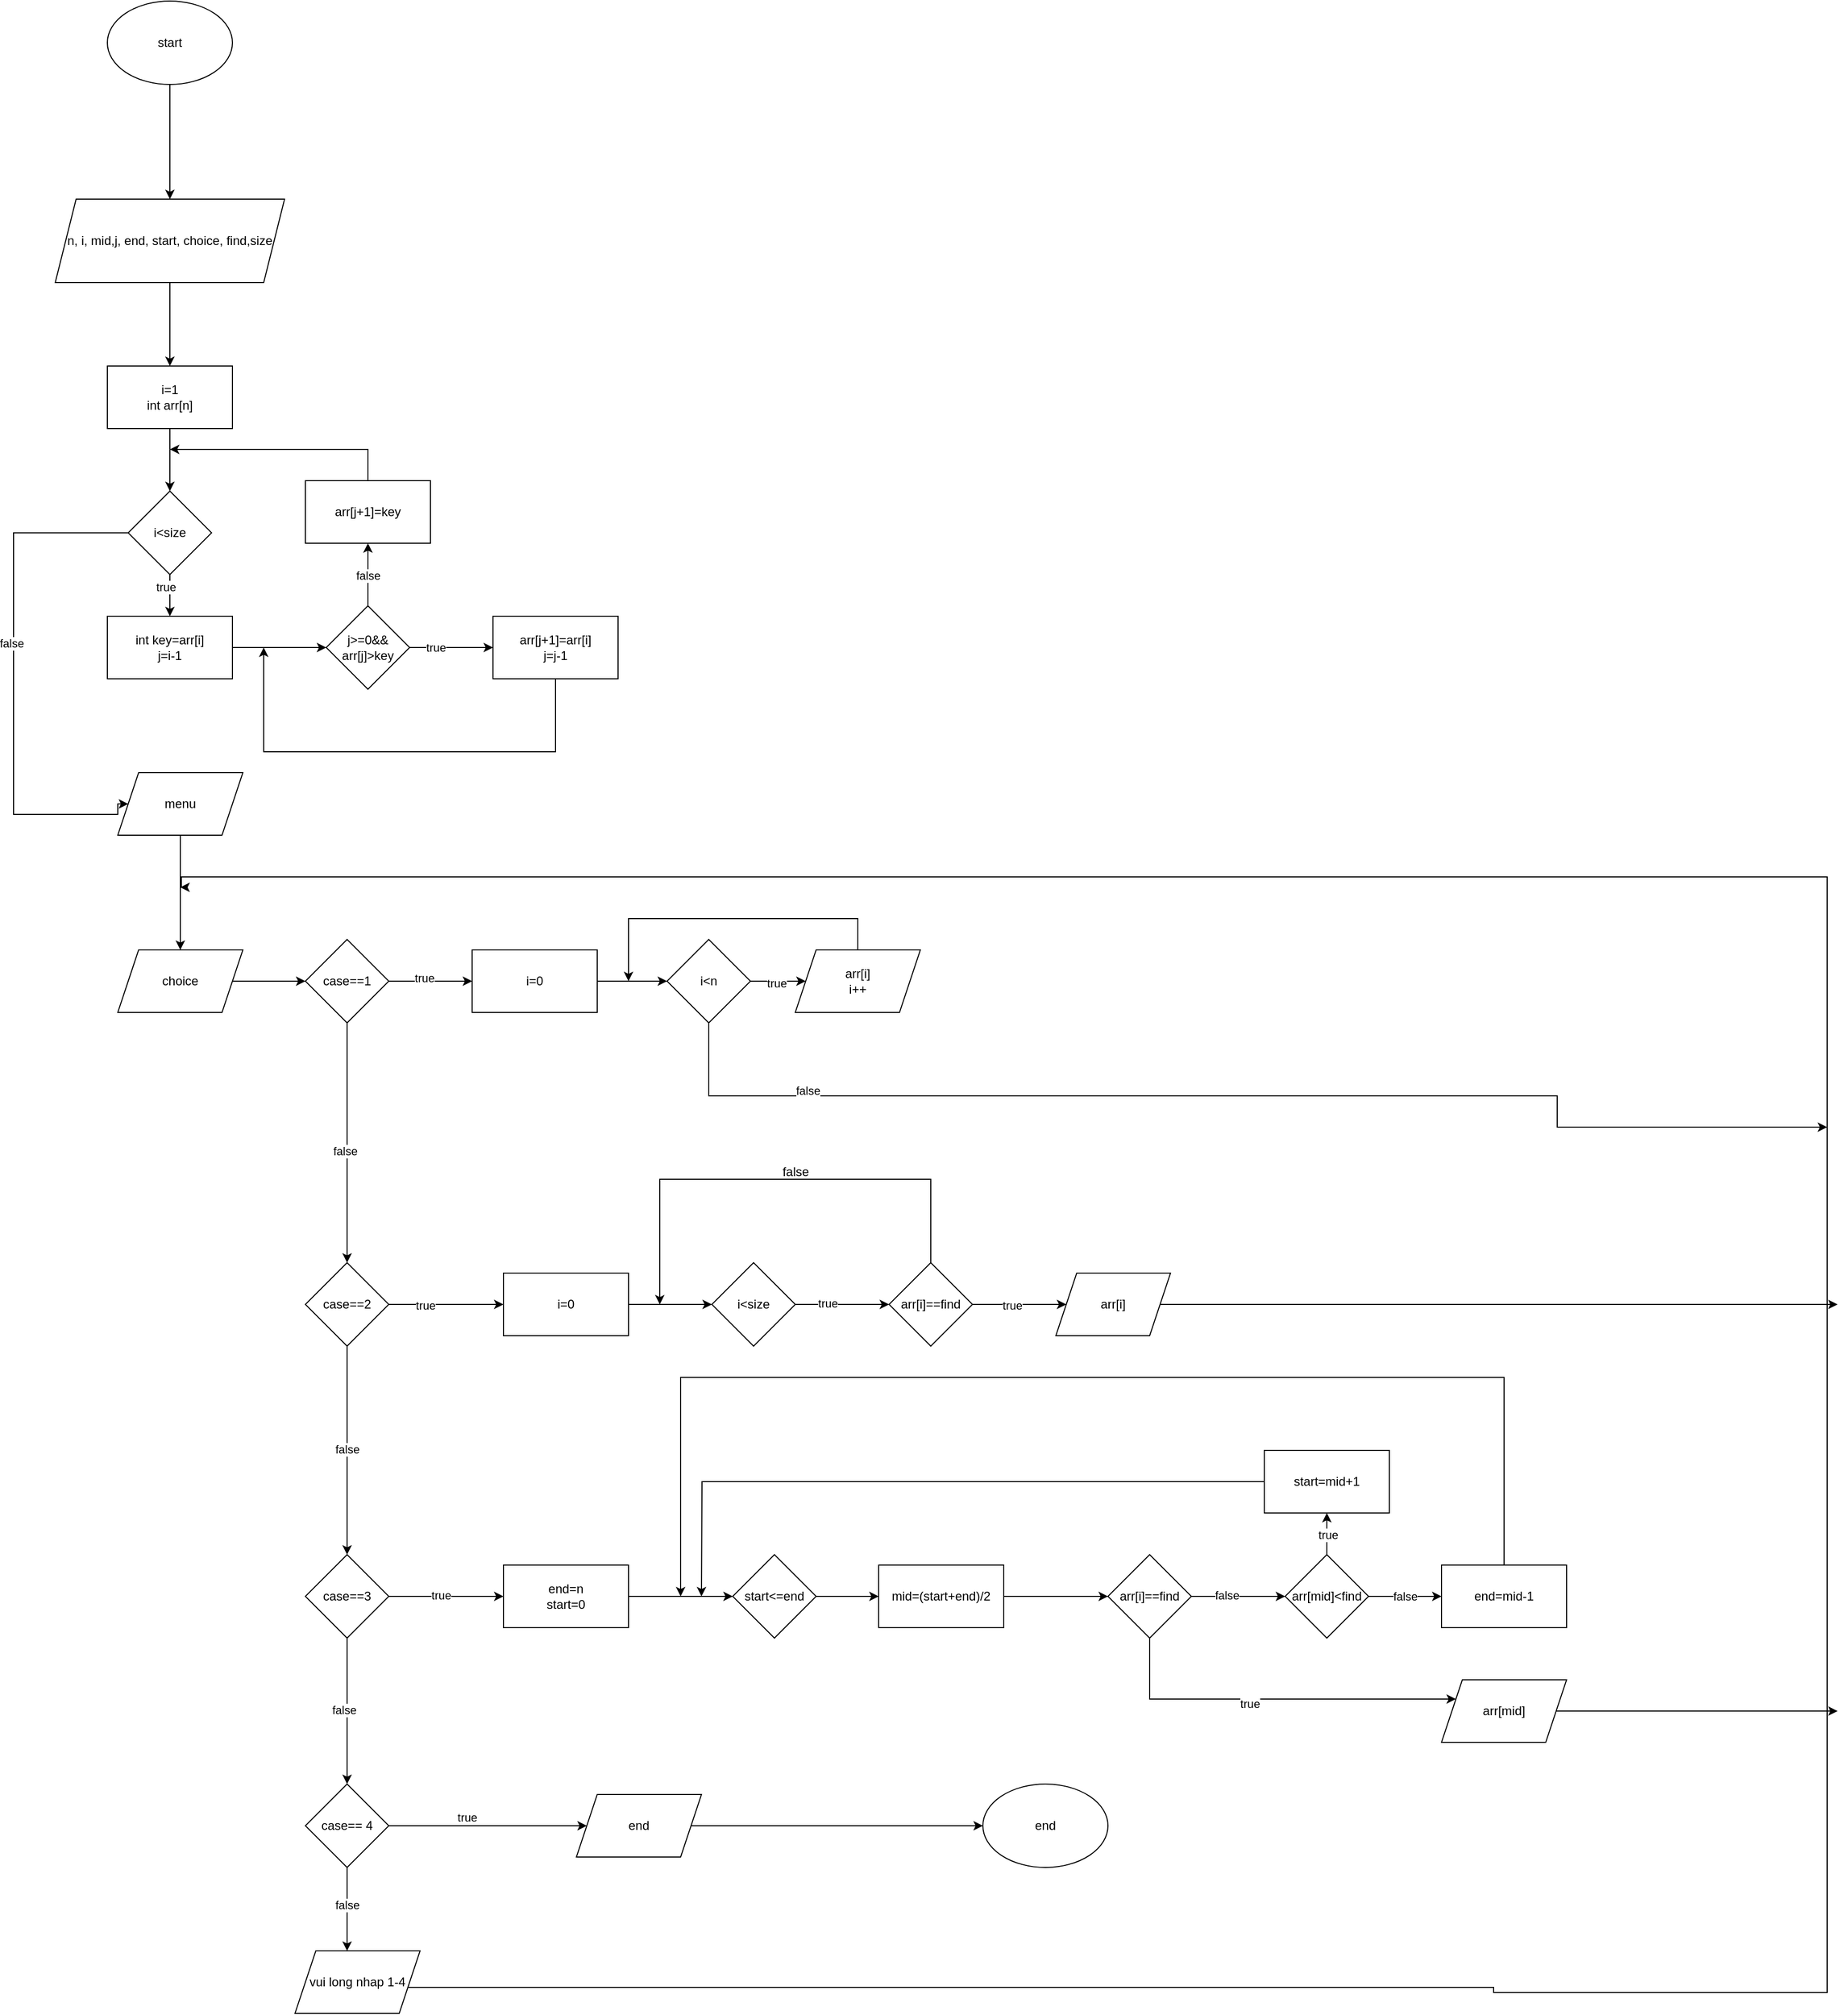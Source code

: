 <mxfile version="22.1.3" type="device">
  <diagram id="C5RBs43oDa-KdzZeNtuy" name="Page-1">
    <mxGraphModel dx="610" dy="390" grid="1" gridSize="10" guides="1" tooltips="1" connect="1" arrows="1" fold="1" page="1" pageScale="1" pageWidth="827" pageHeight="1169" math="0" shadow="0">
      <root>
        <mxCell id="WIyWlLk6GJQsqaUBKTNV-0" />
        <mxCell id="WIyWlLk6GJQsqaUBKTNV-1" parent="WIyWlLk6GJQsqaUBKTNV-0" />
        <mxCell id="2V9lee69f_yGIt7Uckw--2" style="edgeStyle=orthogonalEdgeStyle;rounded=0;orthogonalLoop=1;jettySize=auto;html=1;" edge="1" parent="WIyWlLk6GJQsqaUBKTNV-1" source="2V9lee69f_yGIt7Uckw--0" target="2V9lee69f_yGIt7Uckw--1">
          <mxGeometry relative="1" as="geometry" />
        </mxCell>
        <mxCell id="2V9lee69f_yGIt7Uckw--0" value="start" style="ellipse;whiteSpace=wrap;html=1;" vertex="1" parent="WIyWlLk6GJQsqaUBKTNV-1">
          <mxGeometry x="290" y="170" width="120" height="80" as="geometry" />
        </mxCell>
        <mxCell id="2V9lee69f_yGIt7Uckw--5" style="edgeStyle=orthogonalEdgeStyle;rounded=0;orthogonalLoop=1;jettySize=auto;html=1;entryX=0.5;entryY=0;entryDx=0;entryDy=0;" edge="1" parent="WIyWlLk6GJQsqaUBKTNV-1" source="2V9lee69f_yGIt7Uckw--1" target="2V9lee69f_yGIt7Uckw--4">
          <mxGeometry relative="1" as="geometry" />
        </mxCell>
        <mxCell id="2V9lee69f_yGIt7Uckw--1" value="n, i, mid,j, end, start, choice, find,size" style="shape=parallelogram;perimeter=parallelogramPerimeter;whiteSpace=wrap;html=1;fixedSize=1;" vertex="1" parent="WIyWlLk6GJQsqaUBKTNV-1">
          <mxGeometry x="240" y="360" width="220" height="80" as="geometry" />
        </mxCell>
        <mxCell id="2V9lee69f_yGIt7Uckw--7" value="" style="edgeStyle=orthogonalEdgeStyle;rounded=0;orthogonalLoop=1;jettySize=auto;html=1;" edge="1" parent="WIyWlLk6GJQsqaUBKTNV-1" source="2V9lee69f_yGIt7Uckw--4" target="2V9lee69f_yGIt7Uckw--6">
          <mxGeometry relative="1" as="geometry" />
        </mxCell>
        <mxCell id="2V9lee69f_yGIt7Uckw--4" value="i=1&lt;br&gt;int arr[n]" style="rounded=0;whiteSpace=wrap;html=1;" vertex="1" parent="WIyWlLk6GJQsqaUBKTNV-1">
          <mxGeometry x="290" y="520" width="120" height="60" as="geometry" />
        </mxCell>
        <mxCell id="2V9lee69f_yGIt7Uckw--9" value="" style="edgeStyle=orthogonalEdgeStyle;rounded=0;orthogonalLoop=1;jettySize=auto;html=1;" edge="1" parent="WIyWlLk6GJQsqaUBKTNV-1" source="2V9lee69f_yGIt7Uckw--6" target="2V9lee69f_yGIt7Uckw--8">
          <mxGeometry relative="1" as="geometry" />
        </mxCell>
        <mxCell id="2V9lee69f_yGIt7Uckw--12" value="true" style="edgeLabel;html=1;align=center;verticalAlign=middle;resizable=0;points=[];" vertex="1" connectable="0" parent="2V9lee69f_yGIt7Uckw--9">
          <mxGeometry x="-0.425" y="-4" relative="1" as="geometry">
            <mxPoint as="offset" />
          </mxGeometry>
        </mxCell>
        <mxCell id="2V9lee69f_yGIt7Uckw--6" value="i&amp;lt;size" style="rhombus;whiteSpace=wrap;html=1;" vertex="1" parent="WIyWlLk6GJQsqaUBKTNV-1">
          <mxGeometry x="310" y="640" width="80" height="80" as="geometry" />
        </mxCell>
        <mxCell id="2V9lee69f_yGIt7Uckw--11" value="" style="edgeStyle=orthogonalEdgeStyle;rounded=0;orthogonalLoop=1;jettySize=auto;html=1;" edge="1" parent="WIyWlLk6GJQsqaUBKTNV-1" source="2V9lee69f_yGIt7Uckw--8" target="2V9lee69f_yGIt7Uckw--10">
          <mxGeometry relative="1" as="geometry" />
        </mxCell>
        <mxCell id="2V9lee69f_yGIt7Uckw--8" value="int key=arr[i]&lt;br&gt;j=i-1" style="rounded=0;whiteSpace=wrap;html=1;" vertex="1" parent="WIyWlLk6GJQsqaUBKTNV-1">
          <mxGeometry x="290" y="760" width="120" height="60" as="geometry" />
        </mxCell>
        <mxCell id="2V9lee69f_yGIt7Uckw--14" value="" style="edgeStyle=orthogonalEdgeStyle;rounded=0;orthogonalLoop=1;jettySize=auto;html=1;" edge="1" parent="WIyWlLk6GJQsqaUBKTNV-1" source="2V9lee69f_yGIt7Uckw--10" target="2V9lee69f_yGIt7Uckw--13">
          <mxGeometry relative="1" as="geometry" />
        </mxCell>
        <mxCell id="2V9lee69f_yGIt7Uckw--15" value="true" style="edgeLabel;html=1;align=center;verticalAlign=middle;resizable=0;points=[];" vertex="1" connectable="0" parent="2V9lee69f_yGIt7Uckw--14">
          <mxGeometry x="-0.375" y="1" relative="1" as="geometry">
            <mxPoint y="1" as="offset" />
          </mxGeometry>
        </mxCell>
        <mxCell id="2V9lee69f_yGIt7Uckw--18" value="" style="edgeStyle=orthogonalEdgeStyle;rounded=0;orthogonalLoop=1;jettySize=auto;html=1;" edge="1" parent="WIyWlLk6GJQsqaUBKTNV-1" source="2V9lee69f_yGIt7Uckw--10" target="2V9lee69f_yGIt7Uckw--17">
          <mxGeometry relative="1" as="geometry" />
        </mxCell>
        <mxCell id="2V9lee69f_yGIt7Uckw--19" value="false" style="edgeLabel;html=1;align=center;verticalAlign=middle;resizable=0;points=[];" vertex="1" connectable="0" parent="2V9lee69f_yGIt7Uckw--18">
          <mxGeometry x="0.017" relative="1" as="geometry">
            <mxPoint y="1" as="offset" />
          </mxGeometry>
        </mxCell>
        <mxCell id="2V9lee69f_yGIt7Uckw--10" value="j&amp;gt;=0&amp;amp;&amp;amp;&lt;br&gt;arr[j]&amp;gt;key" style="rhombus;whiteSpace=wrap;html=1;" vertex="1" parent="WIyWlLk6GJQsqaUBKTNV-1">
          <mxGeometry x="500" y="750" width="80" height="80" as="geometry" />
        </mxCell>
        <mxCell id="2V9lee69f_yGIt7Uckw--16" style="edgeStyle=orthogonalEdgeStyle;rounded=0;orthogonalLoop=1;jettySize=auto;html=1;" edge="1" parent="WIyWlLk6GJQsqaUBKTNV-1" source="2V9lee69f_yGIt7Uckw--13">
          <mxGeometry relative="1" as="geometry">
            <mxPoint x="440" y="790" as="targetPoint" />
            <Array as="points">
              <mxPoint x="720" y="890" />
              <mxPoint x="440" y="890" />
            </Array>
          </mxGeometry>
        </mxCell>
        <mxCell id="2V9lee69f_yGIt7Uckw--13" value="arr[j+1]=arr[i]&lt;br&gt;j=j-1" style="rounded=0;whiteSpace=wrap;html=1;" vertex="1" parent="WIyWlLk6GJQsqaUBKTNV-1">
          <mxGeometry x="660" y="760" width="120" height="60" as="geometry" />
        </mxCell>
        <mxCell id="2V9lee69f_yGIt7Uckw--21" style="edgeStyle=orthogonalEdgeStyle;rounded=0;orthogonalLoop=1;jettySize=auto;html=1;" edge="1" parent="WIyWlLk6GJQsqaUBKTNV-1" source="2V9lee69f_yGIt7Uckw--17">
          <mxGeometry relative="1" as="geometry">
            <mxPoint x="350" y="600" as="targetPoint" />
            <Array as="points">
              <mxPoint x="540" y="600" />
            </Array>
          </mxGeometry>
        </mxCell>
        <mxCell id="2V9lee69f_yGIt7Uckw--17" value="arr[j+1]=key" style="rounded=0;whiteSpace=wrap;html=1;" vertex="1" parent="WIyWlLk6GJQsqaUBKTNV-1">
          <mxGeometry x="480" y="630" width="120" height="60" as="geometry" />
        </mxCell>
        <mxCell id="2V9lee69f_yGIt7Uckw--27" value="" style="edgeStyle=orthogonalEdgeStyle;rounded=0;orthogonalLoop=1;jettySize=auto;html=1;" edge="1" parent="WIyWlLk6GJQsqaUBKTNV-1" source="2V9lee69f_yGIt7Uckw--23" target="2V9lee69f_yGIt7Uckw--26">
          <mxGeometry relative="1" as="geometry" />
        </mxCell>
        <mxCell id="2V9lee69f_yGIt7Uckw--23" value="menu" style="rounded=0;whiteSpace=wrap;html=1;shape=parallelogram;perimeter=parallelogramPerimeter;fixedSize=1;" vertex="1" parent="WIyWlLk6GJQsqaUBKTNV-1">
          <mxGeometry x="300" y="910" width="120" height="60" as="geometry" />
        </mxCell>
        <mxCell id="2V9lee69f_yGIt7Uckw--24" style="edgeStyle=orthogonalEdgeStyle;rounded=0;orthogonalLoop=1;jettySize=auto;html=1;entryX=0;entryY=0.5;entryDx=0;entryDy=0;" edge="1" parent="WIyWlLk6GJQsqaUBKTNV-1" source="2V9lee69f_yGIt7Uckw--6" target="2V9lee69f_yGIt7Uckw--23">
          <mxGeometry relative="1" as="geometry">
            <Array as="points">
              <mxPoint x="200" y="680" />
              <mxPoint x="200" y="950" />
              <mxPoint x="300" y="950" />
            </Array>
          </mxGeometry>
        </mxCell>
        <mxCell id="2V9lee69f_yGIt7Uckw--25" value="false" style="edgeLabel;html=1;align=center;verticalAlign=middle;resizable=0;points=[];" vertex="1" connectable="0" parent="2V9lee69f_yGIt7Uckw--24">
          <mxGeometry x="-0.137" y="-2" relative="1" as="geometry">
            <mxPoint as="offset" />
          </mxGeometry>
        </mxCell>
        <mxCell id="2V9lee69f_yGIt7Uckw--29" value="" style="edgeStyle=orthogonalEdgeStyle;rounded=0;orthogonalLoop=1;jettySize=auto;html=1;" edge="1" parent="WIyWlLk6GJQsqaUBKTNV-1" source="2V9lee69f_yGIt7Uckw--26" target="2V9lee69f_yGIt7Uckw--28">
          <mxGeometry relative="1" as="geometry" />
        </mxCell>
        <mxCell id="2V9lee69f_yGIt7Uckw--26" value="choice" style="shape=parallelogram;perimeter=parallelogramPerimeter;whiteSpace=wrap;html=1;fixedSize=1;" vertex="1" parent="WIyWlLk6GJQsqaUBKTNV-1">
          <mxGeometry x="300" y="1080" width="120" height="60" as="geometry" />
        </mxCell>
        <mxCell id="2V9lee69f_yGIt7Uckw--31" value="" style="edgeStyle=orthogonalEdgeStyle;rounded=0;orthogonalLoop=1;jettySize=auto;html=1;" edge="1" parent="WIyWlLk6GJQsqaUBKTNV-1" source="2V9lee69f_yGIt7Uckw--28" target="2V9lee69f_yGIt7Uckw--30">
          <mxGeometry relative="1" as="geometry" />
        </mxCell>
        <mxCell id="2V9lee69f_yGIt7Uckw--32" value="false" style="edgeLabel;html=1;align=center;verticalAlign=middle;resizable=0;points=[];" vertex="1" connectable="0" parent="2V9lee69f_yGIt7Uckw--31">
          <mxGeometry x="0.067" y="-2" relative="1" as="geometry">
            <mxPoint as="offset" />
          </mxGeometry>
        </mxCell>
        <mxCell id="2V9lee69f_yGIt7Uckw--34" value="" style="edgeStyle=orthogonalEdgeStyle;rounded=0;orthogonalLoop=1;jettySize=auto;html=1;entryX=0;entryY=0.5;entryDx=0;entryDy=0;" edge="1" parent="WIyWlLk6GJQsqaUBKTNV-1" source="2V9lee69f_yGIt7Uckw--28" target="2V9lee69f_yGIt7Uckw--35">
          <mxGeometry relative="1" as="geometry">
            <mxPoint x="640" y="1110" as="targetPoint" />
          </mxGeometry>
        </mxCell>
        <mxCell id="2V9lee69f_yGIt7Uckw--36" value="true" style="edgeLabel;html=1;align=center;verticalAlign=middle;resizable=0;points=[];" vertex="1" connectable="0" parent="2V9lee69f_yGIt7Uckw--34">
          <mxGeometry x="-0.15" y="3" relative="1" as="geometry">
            <mxPoint as="offset" />
          </mxGeometry>
        </mxCell>
        <mxCell id="2V9lee69f_yGIt7Uckw--28" value="case==1" style="rhombus;whiteSpace=wrap;html=1;" vertex="1" parent="WIyWlLk6GJQsqaUBKTNV-1">
          <mxGeometry x="480" y="1070" width="80" height="80" as="geometry" />
        </mxCell>
        <mxCell id="2V9lee69f_yGIt7Uckw--50" value="" style="edgeStyle=orthogonalEdgeStyle;rounded=0;orthogonalLoop=1;jettySize=auto;html=1;" edge="1" parent="WIyWlLk6GJQsqaUBKTNV-1" source="2V9lee69f_yGIt7Uckw--30" target="2V9lee69f_yGIt7Uckw--49">
          <mxGeometry relative="1" as="geometry" />
        </mxCell>
        <mxCell id="2V9lee69f_yGIt7Uckw--51" value="true" style="edgeLabel;html=1;align=center;verticalAlign=middle;resizable=0;points=[];" vertex="1" connectable="0" parent="2V9lee69f_yGIt7Uckw--50">
          <mxGeometry x="-0.375" y="-1" relative="1" as="geometry">
            <mxPoint as="offset" />
          </mxGeometry>
        </mxCell>
        <mxCell id="2V9lee69f_yGIt7Uckw--63" style="edgeStyle=orthogonalEdgeStyle;rounded=0;orthogonalLoop=1;jettySize=auto;html=1;" edge="1" parent="WIyWlLk6GJQsqaUBKTNV-1" source="2V9lee69f_yGIt7Uckw--30" target="2V9lee69f_yGIt7Uckw--62">
          <mxGeometry relative="1" as="geometry" />
        </mxCell>
        <mxCell id="2V9lee69f_yGIt7Uckw--93" value="false" style="edgeLabel;html=1;align=center;verticalAlign=middle;resizable=0;points=[];" vertex="1" connectable="0" parent="2V9lee69f_yGIt7Uckw--63">
          <mxGeometry x="-0.005" relative="1" as="geometry">
            <mxPoint y="-1" as="offset" />
          </mxGeometry>
        </mxCell>
        <mxCell id="2V9lee69f_yGIt7Uckw--30" value="case==2" style="rhombus;whiteSpace=wrap;html=1;" vertex="1" parent="WIyWlLk6GJQsqaUBKTNV-1">
          <mxGeometry x="480" y="1380" width="80" height="80" as="geometry" />
        </mxCell>
        <mxCell id="2V9lee69f_yGIt7Uckw--45" value="" style="edgeStyle=orthogonalEdgeStyle;rounded=0;orthogonalLoop=1;jettySize=auto;html=1;" edge="1" parent="WIyWlLk6GJQsqaUBKTNV-1" source="2V9lee69f_yGIt7Uckw--35" target="2V9lee69f_yGIt7Uckw--42">
          <mxGeometry relative="1" as="geometry" />
        </mxCell>
        <mxCell id="2V9lee69f_yGIt7Uckw--35" value="i=0" style="rounded=0;whiteSpace=wrap;html=1;" vertex="1" parent="WIyWlLk6GJQsqaUBKTNV-1">
          <mxGeometry x="640" y="1080" width="120" height="60" as="geometry" />
        </mxCell>
        <mxCell id="2V9lee69f_yGIt7Uckw--37" value="arr[i]&lt;br&gt;i++" style="shape=parallelogram;perimeter=parallelogramPerimeter;whiteSpace=wrap;html=1;fixedSize=1;" vertex="1" parent="WIyWlLk6GJQsqaUBKTNV-1">
          <mxGeometry x="950" y="1080" width="120" height="60" as="geometry" />
        </mxCell>
        <mxCell id="2V9lee69f_yGIt7Uckw--43" value="" style="edgeStyle=orthogonalEdgeStyle;rounded=0;orthogonalLoop=1;jettySize=auto;html=1;" edge="1" parent="WIyWlLk6GJQsqaUBKTNV-1" source="2V9lee69f_yGIt7Uckw--42" target="2V9lee69f_yGIt7Uckw--37">
          <mxGeometry relative="1" as="geometry" />
        </mxCell>
        <mxCell id="2V9lee69f_yGIt7Uckw--44" value="true" style="edgeLabel;html=1;align=center;verticalAlign=middle;resizable=0;points=[];" vertex="1" connectable="0" parent="2V9lee69f_yGIt7Uckw--43">
          <mxGeometry x="-0.057" y="-1" relative="1" as="geometry">
            <mxPoint y="1" as="offset" />
          </mxGeometry>
        </mxCell>
        <mxCell id="2V9lee69f_yGIt7Uckw--91" style="edgeStyle=orthogonalEdgeStyle;rounded=0;orthogonalLoop=1;jettySize=auto;html=1;" edge="1" parent="WIyWlLk6GJQsqaUBKTNV-1" source="2V9lee69f_yGIt7Uckw--42">
          <mxGeometry relative="1" as="geometry">
            <mxPoint x="1940" y="1250" as="targetPoint" />
            <Array as="points">
              <mxPoint x="867" y="1220" />
              <mxPoint x="1681" y="1220" />
            </Array>
          </mxGeometry>
        </mxCell>
        <mxCell id="2V9lee69f_yGIt7Uckw--92" value="false" style="edgeLabel;html=1;align=center;verticalAlign=middle;resizable=0;points=[];" vertex="1" connectable="0" parent="2V9lee69f_yGIt7Uckw--91">
          <mxGeometry x="-0.72" y="5" relative="1" as="geometry">
            <mxPoint x="1" as="offset" />
          </mxGeometry>
        </mxCell>
        <mxCell id="2V9lee69f_yGIt7Uckw--42" value="i&amp;lt;n" style="rhombus;whiteSpace=wrap;html=1;" vertex="1" parent="WIyWlLk6GJQsqaUBKTNV-1">
          <mxGeometry x="827" y="1070" width="80" height="80" as="geometry" />
        </mxCell>
        <mxCell id="2V9lee69f_yGIt7Uckw--48" value="" style="endArrow=classic;html=1;rounded=0;exitX=0.5;exitY=0;exitDx=0;exitDy=0;" edge="1" parent="WIyWlLk6GJQsqaUBKTNV-1">
          <mxGeometry width="50" height="50" relative="1" as="geometry">
            <mxPoint x="1010" y="1080" as="sourcePoint" />
            <mxPoint x="790" y="1110" as="targetPoint" />
            <Array as="points">
              <mxPoint x="1010" y="1050" />
              <mxPoint x="790" y="1050" />
            </Array>
          </mxGeometry>
        </mxCell>
        <mxCell id="2V9lee69f_yGIt7Uckw--53" value="" style="edgeStyle=orthogonalEdgeStyle;rounded=0;orthogonalLoop=1;jettySize=auto;html=1;" edge="1" parent="WIyWlLk6GJQsqaUBKTNV-1" source="2V9lee69f_yGIt7Uckw--49" target="2V9lee69f_yGIt7Uckw--52">
          <mxGeometry relative="1" as="geometry" />
        </mxCell>
        <mxCell id="2V9lee69f_yGIt7Uckw--49" value="i=0" style="rounded=0;whiteSpace=wrap;html=1;" vertex="1" parent="WIyWlLk6GJQsqaUBKTNV-1">
          <mxGeometry x="670" y="1390" width="120" height="60" as="geometry" />
        </mxCell>
        <mxCell id="2V9lee69f_yGIt7Uckw--55" value="" style="edgeStyle=orthogonalEdgeStyle;rounded=0;orthogonalLoop=1;jettySize=auto;html=1;" edge="1" parent="WIyWlLk6GJQsqaUBKTNV-1" source="2V9lee69f_yGIt7Uckw--52" target="2V9lee69f_yGIt7Uckw--54">
          <mxGeometry relative="1" as="geometry" />
        </mxCell>
        <mxCell id="2V9lee69f_yGIt7Uckw--56" value="true" style="edgeLabel;html=1;align=center;verticalAlign=middle;resizable=0;points=[];" vertex="1" connectable="0" parent="2V9lee69f_yGIt7Uckw--55">
          <mxGeometry x="-0.311" y="2" relative="1" as="geometry">
            <mxPoint y="1" as="offset" />
          </mxGeometry>
        </mxCell>
        <mxCell id="2V9lee69f_yGIt7Uckw--52" value="i&amp;lt;size" style="rhombus;whiteSpace=wrap;html=1;" vertex="1" parent="WIyWlLk6GJQsqaUBKTNV-1">
          <mxGeometry x="870" y="1380" width="80" height="80" as="geometry" />
        </mxCell>
        <mxCell id="2V9lee69f_yGIt7Uckw--58" value="" style="edgeStyle=orthogonalEdgeStyle;rounded=0;orthogonalLoop=1;jettySize=auto;html=1;" edge="1" parent="WIyWlLk6GJQsqaUBKTNV-1" source="2V9lee69f_yGIt7Uckw--54" target="2V9lee69f_yGIt7Uckw--57">
          <mxGeometry relative="1" as="geometry" />
        </mxCell>
        <mxCell id="2V9lee69f_yGIt7Uckw--59" value="true" style="edgeLabel;html=1;align=center;verticalAlign=middle;resizable=0;points=[];" vertex="1" connectable="0" parent="2V9lee69f_yGIt7Uckw--58">
          <mxGeometry x="-0.167" relative="1" as="geometry">
            <mxPoint y="1" as="offset" />
          </mxGeometry>
        </mxCell>
        <mxCell id="2V9lee69f_yGIt7Uckw--60" style="edgeStyle=orthogonalEdgeStyle;rounded=0;orthogonalLoop=1;jettySize=auto;html=1;" edge="1" parent="WIyWlLk6GJQsqaUBKTNV-1" source="2V9lee69f_yGIt7Uckw--54">
          <mxGeometry relative="1" as="geometry">
            <mxPoint x="820" y="1420" as="targetPoint" />
            <Array as="points">
              <mxPoint x="1080" y="1300" />
              <mxPoint x="820" y="1300" />
            </Array>
          </mxGeometry>
        </mxCell>
        <mxCell id="2V9lee69f_yGIt7Uckw--54" value="arr[i]==find" style="rhombus;whiteSpace=wrap;html=1;" vertex="1" parent="WIyWlLk6GJQsqaUBKTNV-1">
          <mxGeometry x="1040" y="1380" width="80" height="80" as="geometry" />
        </mxCell>
        <mxCell id="2V9lee69f_yGIt7Uckw--90" style="edgeStyle=orthogonalEdgeStyle;rounded=0;orthogonalLoop=1;jettySize=auto;html=1;" edge="1" parent="WIyWlLk6GJQsqaUBKTNV-1" source="2V9lee69f_yGIt7Uckw--57">
          <mxGeometry relative="1" as="geometry">
            <mxPoint x="1950" y="1420" as="targetPoint" />
          </mxGeometry>
        </mxCell>
        <mxCell id="2V9lee69f_yGIt7Uckw--57" value="arr[i]" style="shape=parallelogram;perimeter=parallelogramPerimeter;whiteSpace=wrap;html=1;fixedSize=1;" vertex="1" parent="WIyWlLk6GJQsqaUBKTNV-1">
          <mxGeometry x="1200" y="1390" width="110" height="60" as="geometry" />
        </mxCell>
        <mxCell id="2V9lee69f_yGIt7Uckw--65" value="" style="edgeStyle=orthogonalEdgeStyle;rounded=0;orthogonalLoop=1;jettySize=auto;html=1;" edge="1" parent="WIyWlLk6GJQsqaUBKTNV-1" source="2V9lee69f_yGIt7Uckw--62" target="2V9lee69f_yGIt7Uckw--64">
          <mxGeometry relative="1" as="geometry" />
        </mxCell>
        <mxCell id="2V9lee69f_yGIt7Uckw--95" value="true" style="edgeLabel;html=1;align=center;verticalAlign=middle;resizable=0;points=[];" vertex="1" connectable="0" parent="2V9lee69f_yGIt7Uckw--65">
          <mxGeometry x="-0.091" relative="1" as="geometry">
            <mxPoint y="-1" as="offset" />
          </mxGeometry>
        </mxCell>
        <mxCell id="2V9lee69f_yGIt7Uckw--87" value="" style="edgeStyle=orthogonalEdgeStyle;rounded=0;orthogonalLoop=1;jettySize=auto;html=1;" edge="1" parent="WIyWlLk6GJQsqaUBKTNV-1" source="2V9lee69f_yGIt7Uckw--62" target="2V9lee69f_yGIt7Uckw--86">
          <mxGeometry relative="1" as="geometry" />
        </mxCell>
        <mxCell id="2V9lee69f_yGIt7Uckw--94" value="false" style="edgeLabel;html=1;align=center;verticalAlign=middle;resizable=0;points=[];" vertex="1" connectable="0" parent="2V9lee69f_yGIt7Uckw--87">
          <mxGeometry x="-0.007" y="-2" relative="1" as="geometry">
            <mxPoint x="-1" y="-1" as="offset" />
          </mxGeometry>
        </mxCell>
        <mxCell id="2V9lee69f_yGIt7Uckw--62" value="case==3" style="rhombus;whiteSpace=wrap;html=1;" vertex="1" parent="WIyWlLk6GJQsqaUBKTNV-1">
          <mxGeometry x="480" y="1660" width="80" height="80" as="geometry" />
        </mxCell>
        <mxCell id="2V9lee69f_yGIt7Uckw--66" style="edgeStyle=orthogonalEdgeStyle;rounded=0;orthogonalLoop=1;jettySize=auto;html=1;" edge="1" parent="WIyWlLk6GJQsqaUBKTNV-1" source="2V9lee69f_yGIt7Uckw--64" target="2V9lee69f_yGIt7Uckw--67">
          <mxGeometry relative="1" as="geometry">
            <mxPoint x="940" y="1700" as="targetPoint" />
          </mxGeometry>
        </mxCell>
        <mxCell id="2V9lee69f_yGIt7Uckw--64" value="end=n&lt;br&gt;start=0" style="rounded=0;whiteSpace=wrap;html=1;" vertex="1" parent="WIyWlLk6GJQsqaUBKTNV-1">
          <mxGeometry x="670" y="1670" width="120" height="60" as="geometry" />
        </mxCell>
        <mxCell id="2V9lee69f_yGIt7Uckw--69" value="" style="edgeStyle=orthogonalEdgeStyle;rounded=0;orthogonalLoop=1;jettySize=auto;html=1;" edge="1" parent="WIyWlLk6GJQsqaUBKTNV-1" source="2V9lee69f_yGIt7Uckw--67" target="2V9lee69f_yGIt7Uckw--68">
          <mxGeometry relative="1" as="geometry" />
        </mxCell>
        <mxCell id="2V9lee69f_yGIt7Uckw--67" value="start&amp;lt;=end" style="rhombus;whiteSpace=wrap;html=1;" vertex="1" parent="WIyWlLk6GJQsqaUBKTNV-1">
          <mxGeometry x="890" y="1660" width="80" height="80" as="geometry" />
        </mxCell>
        <mxCell id="2V9lee69f_yGIt7Uckw--71" value="" style="edgeStyle=orthogonalEdgeStyle;rounded=0;orthogonalLoop=1;jettySize=auto;html=1;" edge="1" parent="WIyWlLk6GJQsqaUBKTNV-1" source="2V9lee69f_yGIt7Uckw--68" target="2V9lee69f_yGIt7Uckw--70">
          <mxGeometry relative="1" as="geometry" />
        </mxCell>
        <mxCell id="2V9lee69f_yGIt7Uckw--68" value="mid=(start+end)/2" style="rounded=0;whiteSpace=wrap;html=1;" vertex="1" parent="WIyWlLk6GJQsqaUBKTNV-1">
          <mxGeometry x="1030" y="1670" width="120" height="60" as="geometry" />
        </mxCell>
        <mxCell id="2V9lee69f_yGIt7Uckw--74" value="" style="edgeStyle=orthogonalEdgeStyle;rounded=0;orthogonalLoop=1;jettySize=auto;html=1;" edge="1" parent="WIyWlLk6GJQsqaUBKTNV-1" source="2V9lee69f_yGIt7Uckw--70" target="2V9lee69f_yGIt7Uckw--73">
          <mxGeometry relative="1" as="geometry" />
        </mxCell>
        <mxCell id="2V9lee69f_yGIt7Uckw--82" value="false" style="edgeLabel;html=1;align=center;verticalAlign=middle;resizable=0;points=[];" vertex="1" connectable="0" parent="2V9lee69f_yGIt7Uckw--74">
          <mxGeometry x="-0.278" y="1" relative="1" as="geometry">
            <mxPoint x="1" as="offset" />
          </mxGeometry>
        </mxCell>
        <mxCell id="2V9lee69f_yGIt7Uckw--84" style="edgeStyle=orthogonalEdgeStyle;rounded=0;orthogonalLoop=1;jettySize=auto;html=1;entryX=0;entryY=0.25;entryDx=0;entryDy=0;" edge="1" parent="WIyWlLk6GJQsqaUBKTNV-1">
          <mxGeometry relative="1" as="geometry">
            <mxPoint x="1290" y="1740" as="sourcePoint" />
            <mxPoint x="1583.846" y="1798.462" as="targetPoint" />
            <Array as="points">
              <mxPoint x="1290" y="1799" />
            </Array>
          </mxGeometry>
        </mxCell>
        <mxCell id="2V9lee69f_yGIt7Uckw--85" value="true" style="edgeLabel;html=1;align=center;verticalAlign=middle;resizable=0;points=[];" vertex="1" connectable="0" parent="2V9lee69f_yGIt7Uckw--84">
          <mxGeometry x="-0.126" y="-4" relative="1" as="geometry">
            <mxPoint as="offset" />
          </mxGeometry>
        </mxCell>
        <mxCell id="2V9lee69f_yGIt7Uckw--70" value="arr[i]==find" style="rhombus;whiteSpace=wrap;html=1;rounded=0;" vertex="1" parent="WIyWlLk6GJQsqaUBKTNV-1">
          <mxGeometry x="1250" y="1660" width="80" height="80" as="geometry" />
        </mxCell>
        <mxCell id="2V9lee69f_yGIt7Uckw--72" value="false" style="text;html=1;align=center;verticalAlign=middle;resizable=0;points=[];autosize=1;strokeColor=none;fillColor=none;" vertex="1" parent="WIyWlLk6GJQsqaUBKTNV-1">
          <mxGeometry x="925" y="1278" width="50" height="30" as="geometry" />
        </mxCell>
        <mxCell id="2V9lee69f_yGIt7Uckw--76" value="" style="edgeStyle=orthogonalEdgeStyle;rounded=0;orthogonalLoop=1;jettySize=auto;html=1;" edge="1" parent="WIyWlLk6GJQsqaUBKTNV-1" source="2V9lee69f_yGIt7Uckw--73" target="2V9lee69f_yGIt7Uckw--75">
          <mxGeometry relative="1" as="geometry" />
        </mxCell>
        <mxCell id="2V9lee69f_yGIt7Uckw--77" value="true" style="edgeLabel;html=1;align=center;verticalAlign=middle;resizable=0;points=[];" vertex="1" connectable="0" parent="2V9lee69f_yGIt7Uckw--76">
          <mxGeometry x="0.025" relative="1" as="geometry">
            <mxPoint x="1" y="1" as="offset" />
          </mxGeometry>
        </mxCell>
        <mxCell id="2V9lee69f_yGIt7Uckw--79" value="false" style="edgeStyle=orthogonalEdgeStyle;rounded=0;orthogonalLoop=1;jettySize=auto;html=1;" edge="1" parent="WIyWlLk6GJQsqaUBKTNV-1" source="2V9lee69f_yGIt7Uckw--73" target="2V9lee69f_yGIt7Uckw--78">
          <mxGeometry relative="1" as="geometry" />
        </mxCell>
        <mxCell id="2V9lee69f_yGIt7Uckw--73" value="arr[mid]&amp;lt;find" style="rhombus;whiteSpace=wrap;html=1;" vertex="1" parent="WIyWlLk6GJQsqaUBKTNV-1">
          <mxGeometry x="1420" y="1660" width="80" height="80" as="geometry" />
        </mxCell>
        <mxCell id="2V9lee69f_yGIt7Uckw--81" style="edgeStyle=orthogonalEdgeStyle;rounded=0;orthogonalLoop=1;jettySize=auto;html=1;" edge="1" parent="WIyWlLk6GJQsqaUBKTNV-1" source="2V9lee69f_yGIt7Uckw--75">
          <mxGeometry relative="1" as="geometry">
            <mxPoint x="860" y="1700" as="targetPoint" />
          </mxGeometry>
        </mxCell>
        <mxCell id="2V9lee69f_yGIt7Uckw--75" value="start=mid+1" style="rounded=0;whiteSpace=wrap;html=1;" vertex="1" parent="WIyWlLk6GJQsqaUBKTNV-1">
          <mxGeometry x="1400" y="1560" width="120" height="60" as="geometry" />
        </mxCell>
        <mxCell id="2V9lee69f_yGIt7Uckw--80" style="edgeStyle=orthogonalEdgeStyle;rounded=0;orthogonalLoop=1;jettySize=auto;html=1;" edge="1" parent="WIyWlLk6GJQsqaUBKTNV-1" source="2V9lee69f_yGIt7Uckw--78">
          <mxGeometry relative="1" as="geometry">
            <mxPoint x="840" y="1700" as="targetPoint" />
            <Array as="points">
              <mxPoint x="1630" y="1490" />
              <mxPoint x="840" y="1490" />
            </Array>
          </mxGeometry>
        </mxCell>
        <mxCell id="2V9lee69f_yGIt7Uckw--78" value="end=mid-1" style="rounded=0;whiteSpace=wrap;html=1;" vertex="1" parent="WIyWlLk6GJQsqaUBKTNV-1">
          <mxGeometry x="1570" y="1670" width="120" height="60" as="geometry" />
        </mxCell>
        <mxCell id="2V9lee69f_yGIt7Uckw--89" style="edgeStyle=orthogonalEdgeStyle;rounded=0;orthogonalLoop=1;jettySize=auto;html=1;exitX=1;exitY=0.5;exitDx=0;exitDy=0;" edge="1" parent="WIyWlLk6GJQsqaUBKTNV-1" source="2V9lee69f_yGIt7Uckw--83">
          <mxGeometry relative="1" as="geometry">
            <mxPoint x="360" y="1020" as="targetPoint" />
            <Array as="points">
              <mxPoint x="1940" y="1810" />
              <mxPoint x="1940" y="1010" />
              <mxPoint x="361" y="1010" />
            </Array>
          </mxGeometry>
        </mxCell>
        <mxCell id="2V9lee69f_yGIt7Uckw--83" value="arr[mid]" style="shape=parallelogram;perimeter=parallelogramPerimeter;whiteSpace=wrap;html=1;fixedSize=1;" vertex="1" parent="WIyWlLk6GJQsqaUBKTNV-1">
          <mxGeometry x="1570" y="1780" width="120" height="60" as="geometry" />
        </mxCell>
        <mxCell id="2V9lee69f_yGIt7Uckw--98" style="edgeStyle=orthogonalEdgeStyle;rounded=0;orthogonalLoop=1;jettySize=auto;html=1;entryX=0;entryY=0.5;entryDx=0;entryDy=0;" edge="1" parent="WIyWlLk6GJQsqaUBKTNV-1" source="2V9lee69f_yGIt7Uckw--86" target="2V9lee69f_yGIt7Uckw--96">
          <mxGeometry relative="1" as="geometry" />
        </mxCell>
        <mxCell id="2V9lee69f_yGIt7Uckw--106" value="true" style="edgeLabel;html=1;align=center;verticalAlign=middle;resizable=0;points=[];" vertex="1" connectable="0" parent="2V9lee69f_yGIt7Uckw--98">
          <mxGeometry x="-0.21" y="8" relative="1" as="geometry">
            <mxPoint as="offset" />
          </mxGeometry>
        </mxCell>
        <mxCell id="2V9lee69f_yGIt7Uckw--101" value="" style="edgeStyle=orthogonalEdgeStyle;rounded=0;orthogonalLoop=1;jettySize=auto;html=1;" edge="1" parent="WIyWlLk6GJQsqaUBKTNV-1" source="2V9lee69f_yGIt7Uckw--86">
          <mxGeometry relative="1" as="geometry">
            <mxPoint x="520" y="2040" as="targetPoint" />
          </mxGeometry>
        </mxCell>
        <mxCell id="2V9lee69f_yGIt7Uckw--107" value="false" style="edgeLabel;html=1;align=center;verticalAlign=middle;resizable=0;points=[];" vertex="1" connectable="0" parent="2V9lee69f_yGIt7Uckw--101">
          <mxGeometry x="-0.075" relative="1" as="geometry">
            <mxPoint y="-1" as="offset" />
          </mxGeometry>
        </mxCell>
        <mxCell id="2V9lee69f_yGIt7Uckw--86" value="case== 4" style="rhombus;whiteSpace=wrap;html=1;" vertex="1" parent="WIyWlLk6GJQsqaUBKTNV-1">
          <mxGeometry x="480" y="1880" width="80" height="80" as="geometry" />
        </mxCell>
        <mxCell id="2V9lee69f_yGIt7Uckw--99" style="edgeStyle=orthogonalEdgeStyle;rounded=0;orthogonalLoop=1;jettySize=auto;html=1;" edge="1" parent="WIyWlLk6GJQsqaUBKTNV-1" source="2V9lee69f_yGIt7Uckw--96" target="2V9lee69f_yGIt7Uckw--97">
          <mxGeometry relative="1" as="geometry" />
        </mxCell>
        <mxCell id="2V9lee69f_yGIt7Uckw--96" value="end" style="shape=parallelogram;perimeter=parallelogramPerimeter;whiteSpace=wrap;html=1;fixedSize=1;" vertex="1" parent="WIyWlLk6GJQsqaUBKTNV-1">
          <mxGeometry x="740" y="1890" width="120" height="60" as="geometry" />
        </mxCell>
        <mxCell id="2V9lee69f_yGIt7Uckw--97" value="end" style="ellipse;whiteSpace=wrap;html=1;" vertex="1" parent="WIyWlLk6GJQsqaUBKTNV-1">
          <mxGeometry x="1130" y="1880" width="120" height="80" as="geometry" />
        </mxCell>
        <mxCell id="2V9lee69f_yGIt7Uckw--103" style="edgeStyle=orthogonalEdgeStyle;rounded=0;orthogonalLoop=1;jettySize=auto;html=1;" edge="1" parent="WIyWlLk6GJQsqaUBKTNV-1">
          <mxGeometry relative="1" as="geometry">
            <mxPoint x="1950" y="1810" as="targetPoint" />
            <mxPoint x="570" y="2075" as="sourcePoint" />
            <Array as="points">
              <mxPoint x="1620" y="2075" />
              <mxPoint x="1620" y="2080" />
              <mxPoint x="1940" y="2080" />
              <mxPoint x="1940" y="1810" />
            </Array>
          </mxGeometry>
        </mxCell>
        <mxCell id="2V9lee69f_yGIt7Uckw--102" value="vui long nhap 1-4" style="shape=parallelogram;perimeter=parallelogramPerimeter;whiteSpace=wrap;html=1;fixedSize=1;" vertex="1" parent="WIyWlLk6GJQsqaUBKTNV-1">
          <mxGeometry x="470" y="2040" width="120" height="60" as="geometry" />
        </mxCell>
      </root>
    </mxGraphModel>
  </diagram>
</mxfile>
